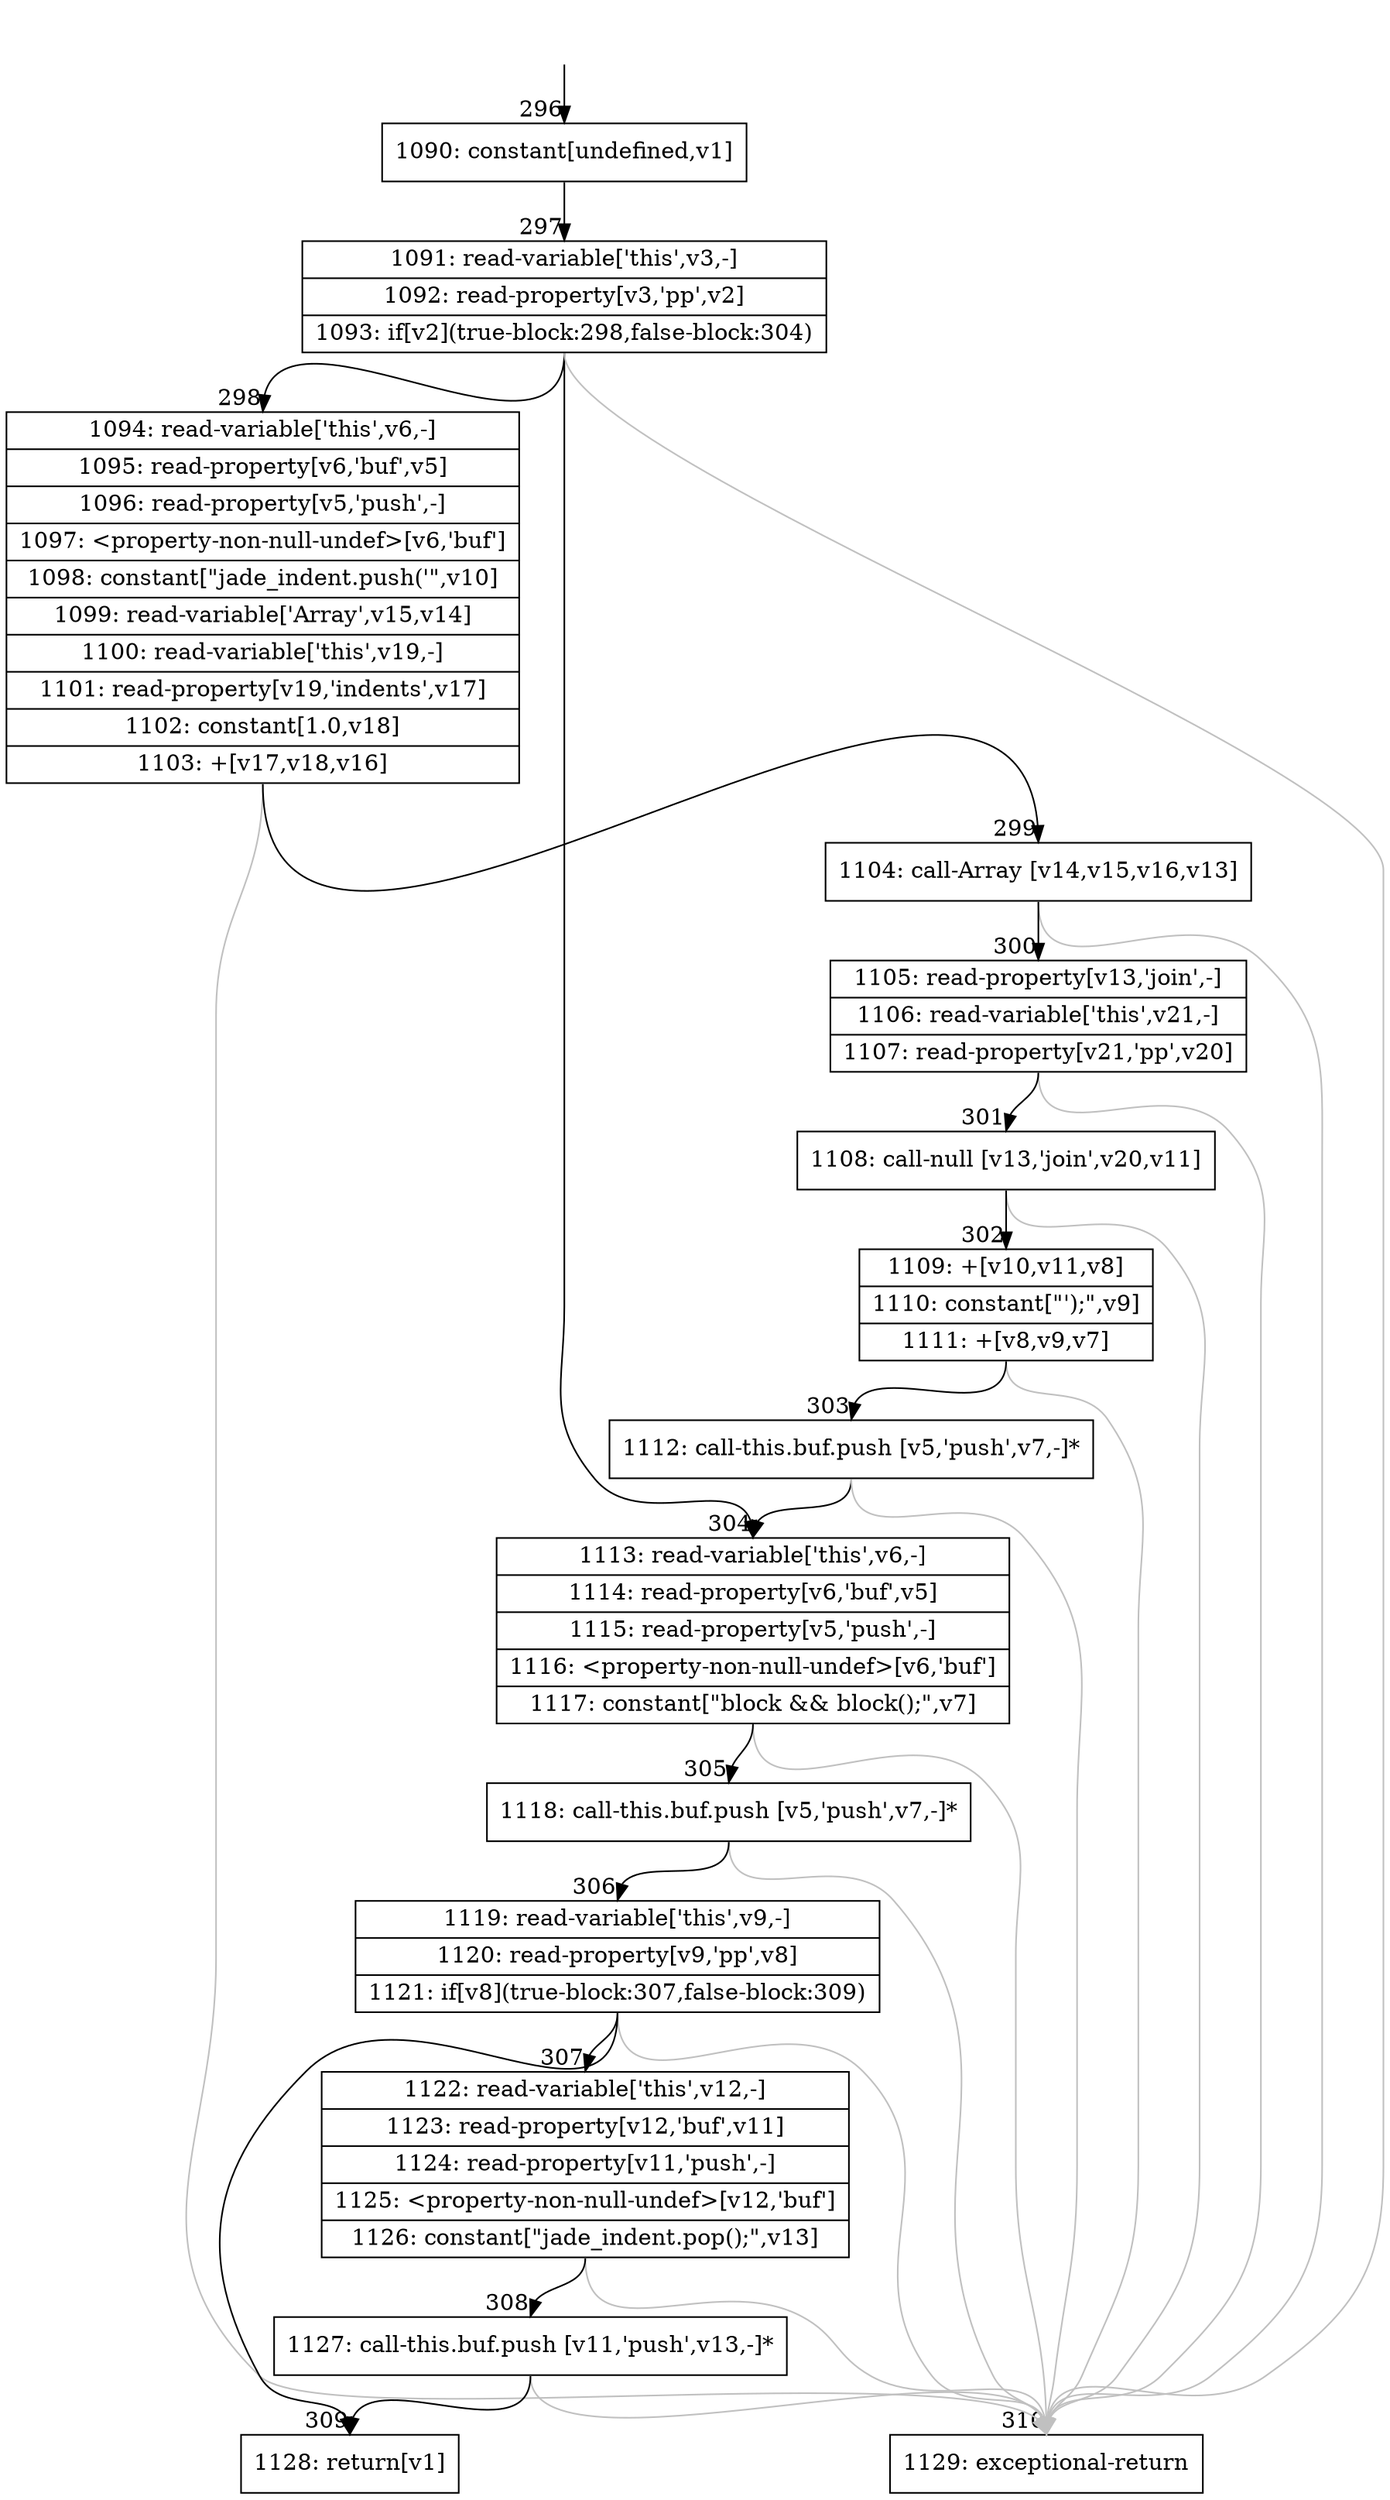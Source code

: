 digraph {
rankdir="TD"
BB_entry22[shape=none,label=""];
BB_entry22 -> BB296 [tailport=s, headport=n, headlabel="    296"]
BB296 [shape=record label="{1090: constant[undefined,v1]}" ] 
BB296 -> BB297 [tailport=s, headport=n, headlabel="      297"]
BB297 [shape=record label="{1091: read-variable['this',v3,-]|1092: read-property[v3,'pp',v2]|1093: if[v2](true-block:298,false-block:304)}" ] 
BB297 -> BB298 [tailport=s, headport=n, headlabel="      298"]
BB297 -> BB304 [tailport=s, headport=n, headlabel="      304"]
BB297 -> BB310 [tailport=s, headport=n, color=gray, headlabel="      310"]
BB298 [shape=record label="{1094: read-variable['this',v6,-]|1095: read-property[v6,'buf',v5]|1096: read-property[v5,'push',-]|1097: \<property-non-null-undef\>[v6,'buf']|1098: constant[\"jade_indent.push('\",v10]|1099: read-variable['Array',v15,v14]|1100: read-variable['this',v19,-]|1101: read-property[v19,'indents',v17]|1102: constant[1.0,v18]|1103: +[v17,v18,v16]}" ] 
BB298 -> BB299 [tailport=s, headport=n, headlabel="      299"]
BB298 -> BB310 [tailport=s, headport=n, color=gray]
BB299 [shape=record label="{1104: call-Array [v14,v15,v16,v13]}" ] 
BB299 -> BB300 [tailport=s, headport=n, headlabel="      300"]
BB299 -> BB310 [tailport=s, headport=n, color=gray]
BB300 [shape=record label="{1105: read-property[v13,'join',-]|1106: read-variable['this',v21,-]|1107: read-property[v21,'pp',v20]}" ] 
BB300 -> BB301 [tailport=s, headport=n, headlabel="      301"]
BB300 -> BB310 [tailport=s, headport=n, color=gray]
BB301 [shape=record label="{1108: call-null [v13,'join',v20,v11]}" ] 
BB301 -> BB302 [tailport=s, headport=n, headlabel="      302"]
BB301 -> BB310 [tailport=s, headport=n, color=gray]
BB302 [shape=record label="{1109: +[v10,v11,v8]|1110: constant[\"');\",v9]|1111: +[v8,v9,v7]}" ] 
BB302 -> BB303 [tailport=s, headport=n, headlabel="      303"]
BB302 -> BB310 [tailport=s, headport=n, color=gray]
BB303 [shape=record label="{1112: call-this.buf.push [v5,'push',v7,-]*}" ] 
BB303 -> BB304 [tailport=s, headport=n]
BB303 -> BB310 [tailport=s, headport=n, color=gray]
BB304 [shape=record label="{1113: read-variable['this',v6,-]|1114: read-property[v6,'buf',v5]|1115: read-property[v5,'push',-]|1116: \<property-non-null-undef\>[v6,'buf']|1117: constant[\"block && block();\",v7]}" ] 
BB304 -> BB305 [tailport=s, headport=n, headlabel="      305"]
BB304 -> BB310 [tailport=s, headport=n, color=gray]
BB305 [shape=record label="{1118: call-this.buf.push [v5,'push',v7,-]*}" ] 
BB305 -> BB306 [tailport=s, headport=n, headlabel="      306"]
BB305 -> BB310 [tailport=s, headport=n, color=gray]
BB306 [shape=record label="{1119: read-variable['this',v9,-]|1120: read-property[v9,'pp',v8]|1121: if[v8](true-block:307,false-block:309)}" ] 
BB306 -> BB307 [tailport=s, headport=n, headlabel="      307"]
BB306 -> BB309 [tailport=s, headport=n, headlabel="      309"]
BB306 -> BB310 [tailport=s, headport=n, color=gray]
BB307 [shape=record label="{1122: read-variable['this',v12,-]|1123: read-property[v12,'buf',v11]|1124: read-property[v11,'push',-]|1125: \<property-non-null-undef\>[v12,'buf']|1126: constant[\"jade_indent.pop();\",v13]}" ] 
BB307 -> BB308 [tailport=s, headport=n, headlabel="      308"]
BB307 -> BB310 [tailport=s, headport=n, color=gray]
BB308 [shape=record label="{1127: call-this.buf.push [v11,'push',v13,-]*}" ] 
BB308 -> BB309 [tailport=s, headport=n]
BB308 -> BB310 [tailport=s, headport=n, color=gray]
BB309 [shape=record label="{1128: return[v1]}" ] 
BB310 [shape=record label="{1129: exceptional-return}" ] 
//#$~ 313
}
